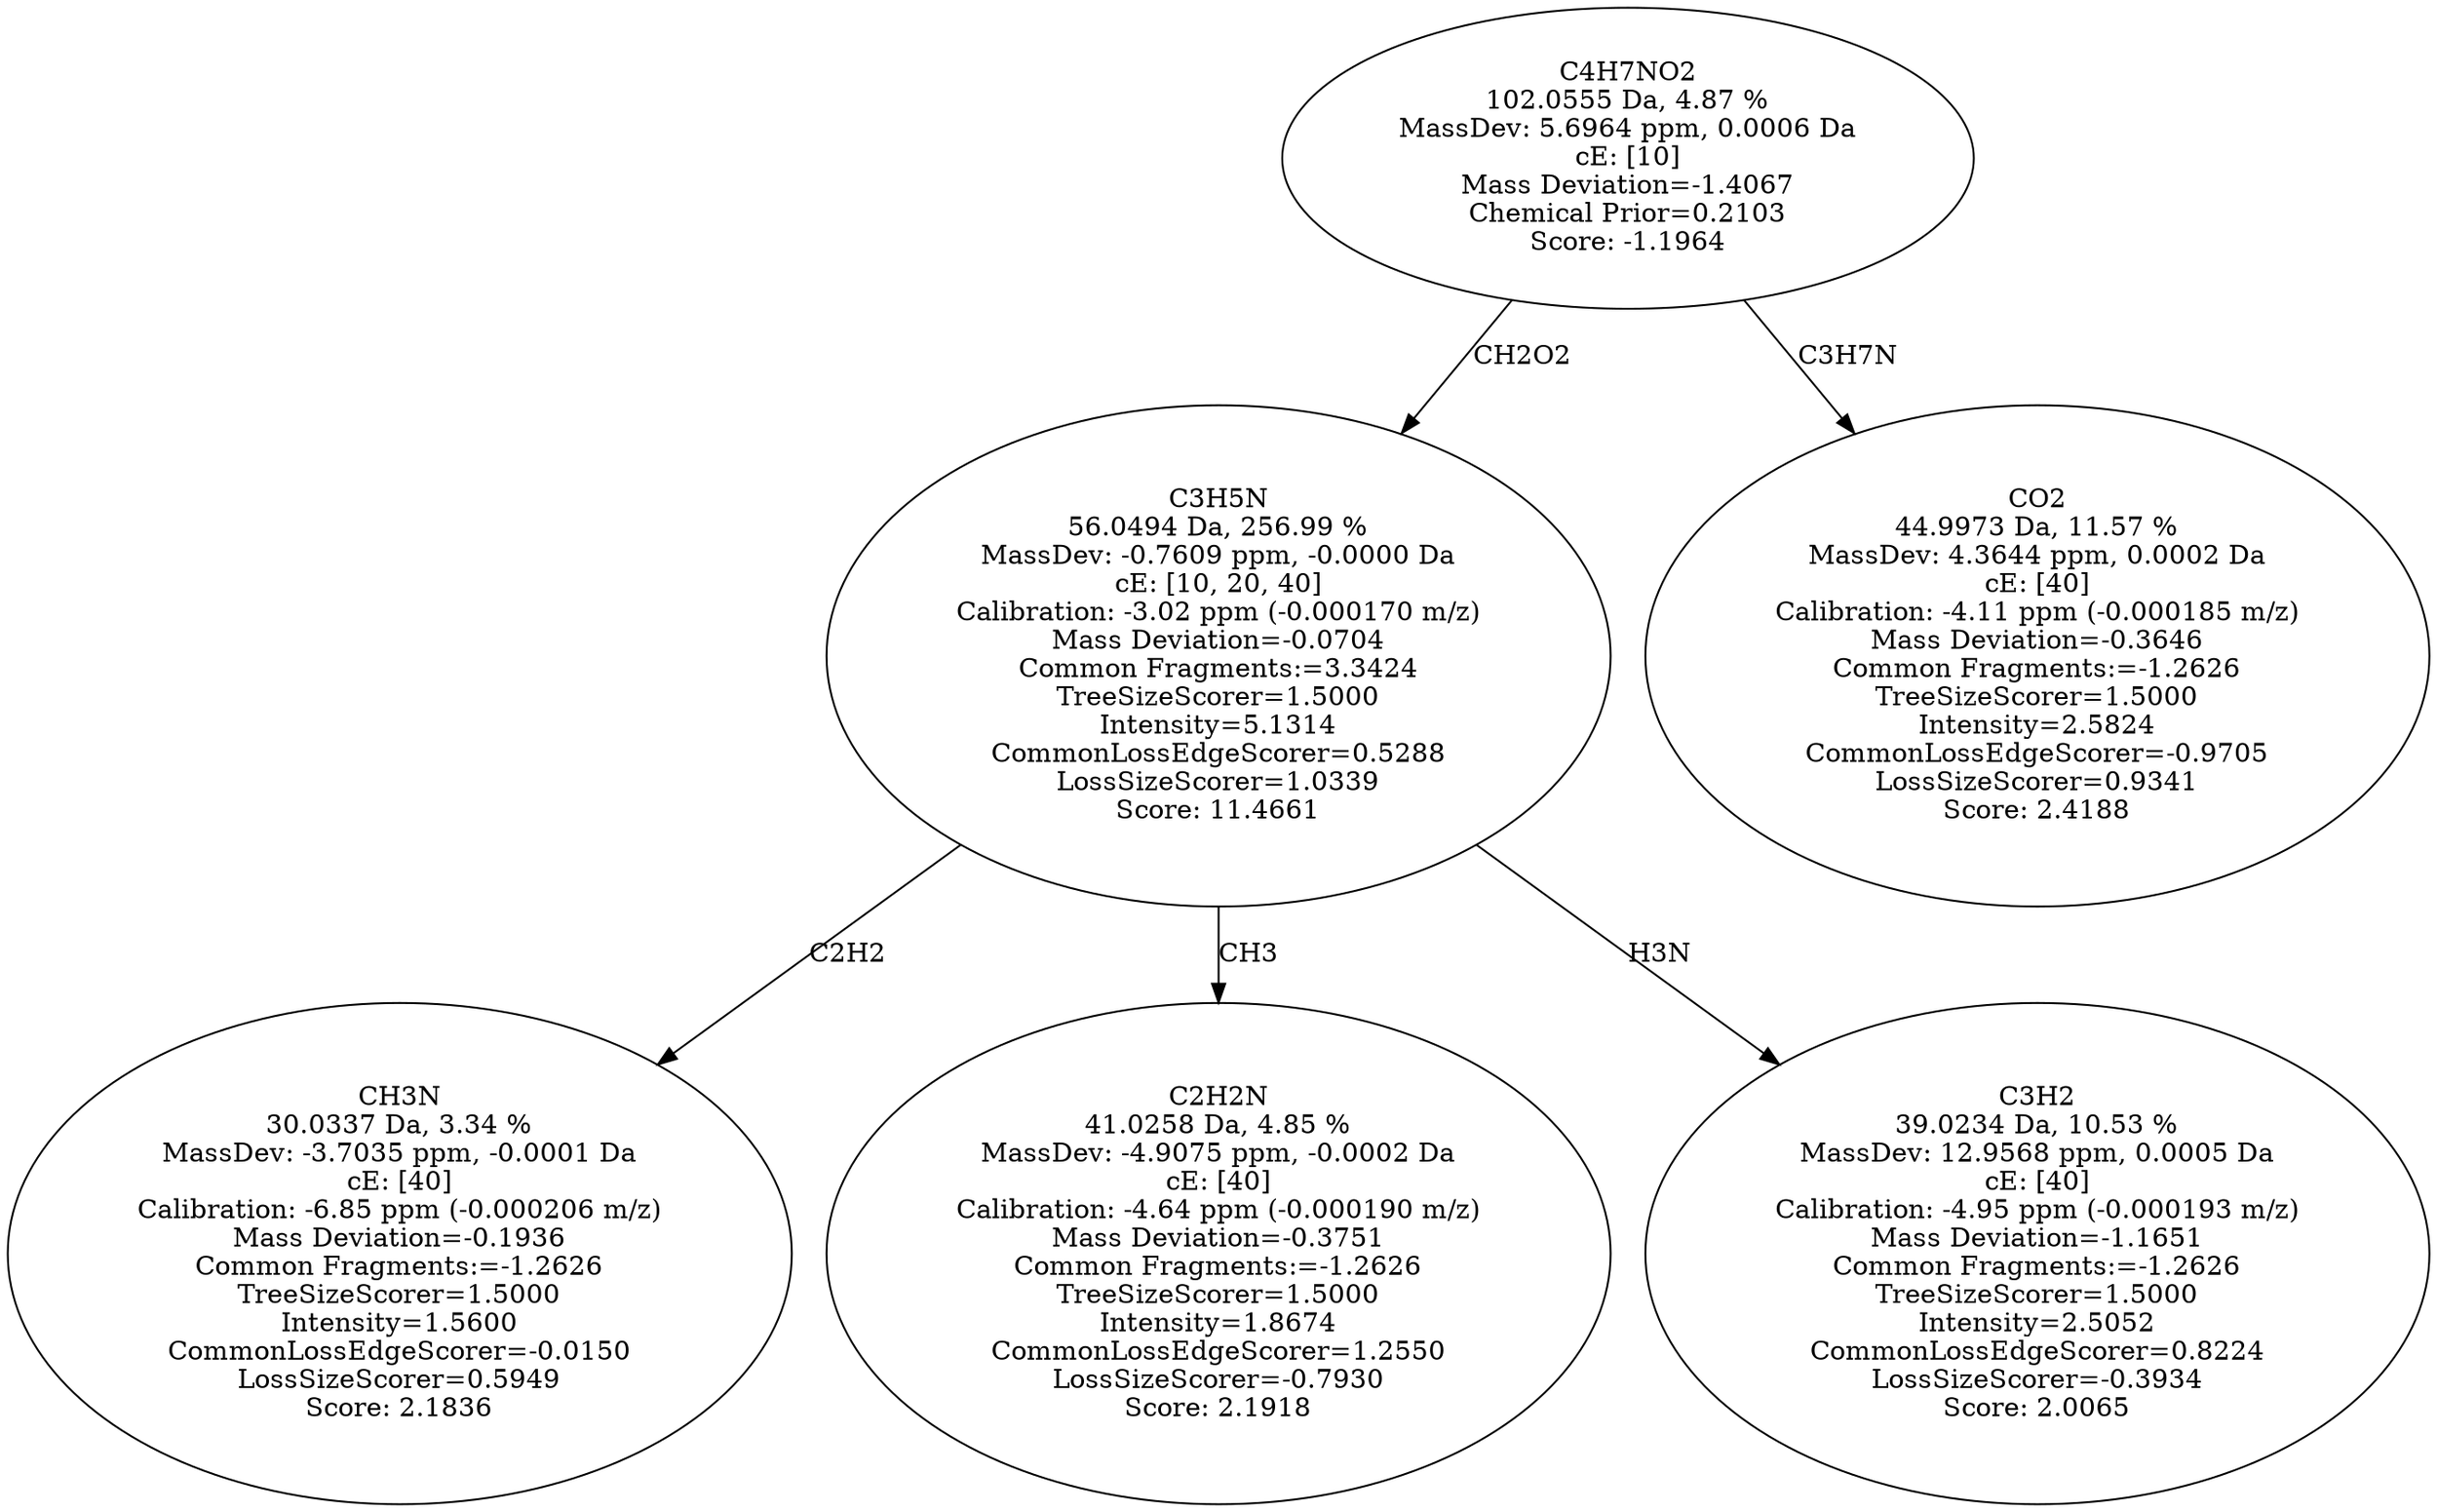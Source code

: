 strict digraph {
v1 [label="CH3N\n30.0337 Da, 3.34 %\nMassDev: -3.7035 ppm, -0.0001 Da\ncE: [40]\nCalibration: -6.85 ppm (-0.000206 m/z)\nMass Deviation=-0.1936\nCommon Fragments:=-1.2626\nTreeSizeScorer=1.5000\nIntensity=1.5600\nCommonLossEdgeScorer=-0.0150\nLossSizeScorer=0.5949\nScore: 2.1836"];
v2 [label="C2H2N\n41.0258 Da, 4.85 %\nMassDev: -4.9075 ppm, -0.0002 Da\ncE: [40]\nCalibration: -4.64 ppm (-0.000190 m/z)\nMass Deviation=-0.3751\nCommon Fragments:=-1.2626\nTreeSizeScorer=1.5000\nIntensity=1.8674\nCommonLossEdgeScorer=1.2550\nLossSizeScorer=-0.7930\nScore: 2.1918"];
v3 [label="C3H2\n39.0234 Da, 10.53 %\nMassDev: 12.9568 ppm, 0.0005 Da\ncE: [40]\nCalibration: -4.95 ppm (-0.000193 m/z)\nMass Deviation=-1.1651\nCommon Fragments:=-1.2626\nTreeSizeScorer=1.5000\nIntensity=2.5052\nCommonLossEdgeScorer=0.8224\nLossSizeScorer=-0.3934\nScore: 2.0065"];
v4 [label="C3H5N\n56.0494 Da, 256.99 %\nMassDev: -0.7609 ppm, -0.0000 Da\ncE: [10, 20, 40]\nCalibration: -3.02 ppm (-0.000170 m/z)\nMass Deviation=-0.0704\nCommon Fragments:=3.3424\nTreeSizeScorer=1.5000\nIntensity=5.1314\nCommonLossEdgeScorer=0.5288\nLossSizeScorer=1.0339\nScore: 11.4661"];
v5 [label="CO2\n44.9973 Da, 11.57 %\nMassDev: 4.3644 ppm, 0.0002 Da\ncE: [40]\nCalibration: -4.11 ppm (-0.000185 m/z)\nMass Deviation=-0.3646\nCommon Fragments:=-1.2626\nTreeSizeScorer=1.5000\nIntensity=2.5824\nCommonLossEdgeScorer=-0.9705\nLossSizeScorer=0.9341\nScore: 2.4188"];
v6 [label="C4H7NO2\n102.0555 Da, 4.87 %\nMassDev: 5.6964 ppm, 0.0006 Da\ncE: [10]\nMass Deviation=-1.4067\nChemical Prior=0.2103\nScore: -1.1964"];
v4 -> v1 [label="C2H2"];
v4 -> v2 [label="CH3"];
v4 -> v3 [label="H3N"];
v6 -> v4 [label="CH2O2"];
v6 -> v5 [label="C3H7N"];
}
